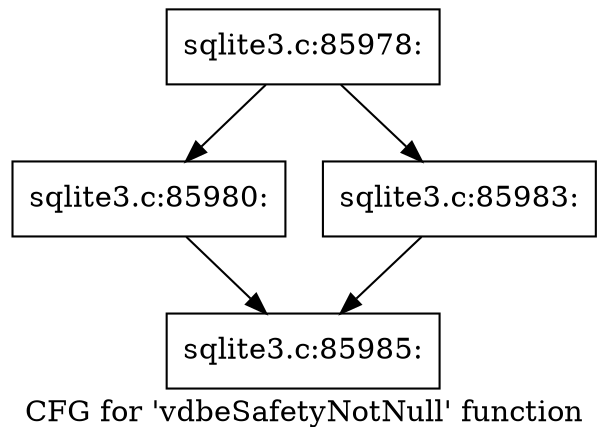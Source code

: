 digraph "CFG for 'vdbeSafetyNotNull' function" {
	label="CFG for 'vdbeSafetyNotNull' function";

	Node0x55c0f7b868a0 [shape=record,label="{sqlite3.c:85978:}"];
	Node0x55c0f7b868a0 -> Node0x55c0f7b8b350;
	Node0x55c0f7b868a0 -> Node0x55c0f7b886c0;
	Node0x55c0f7b8b350 [shape=record,label="{sqlite3.c:85980:}"];
	Node0x55c0f7b8b350 -> Node0x55c0f7b883f0;
	Node0x55c0f7b886c0 [shape=record,label="{sqlite3.c:85983:}"];
	Node0x55c0f7b886c0 -> Node0x55c0f7b883f0;
	Node0x55c0f7b883f0 [shape=record,label="{sqlite3.c:85985:}"];
}
